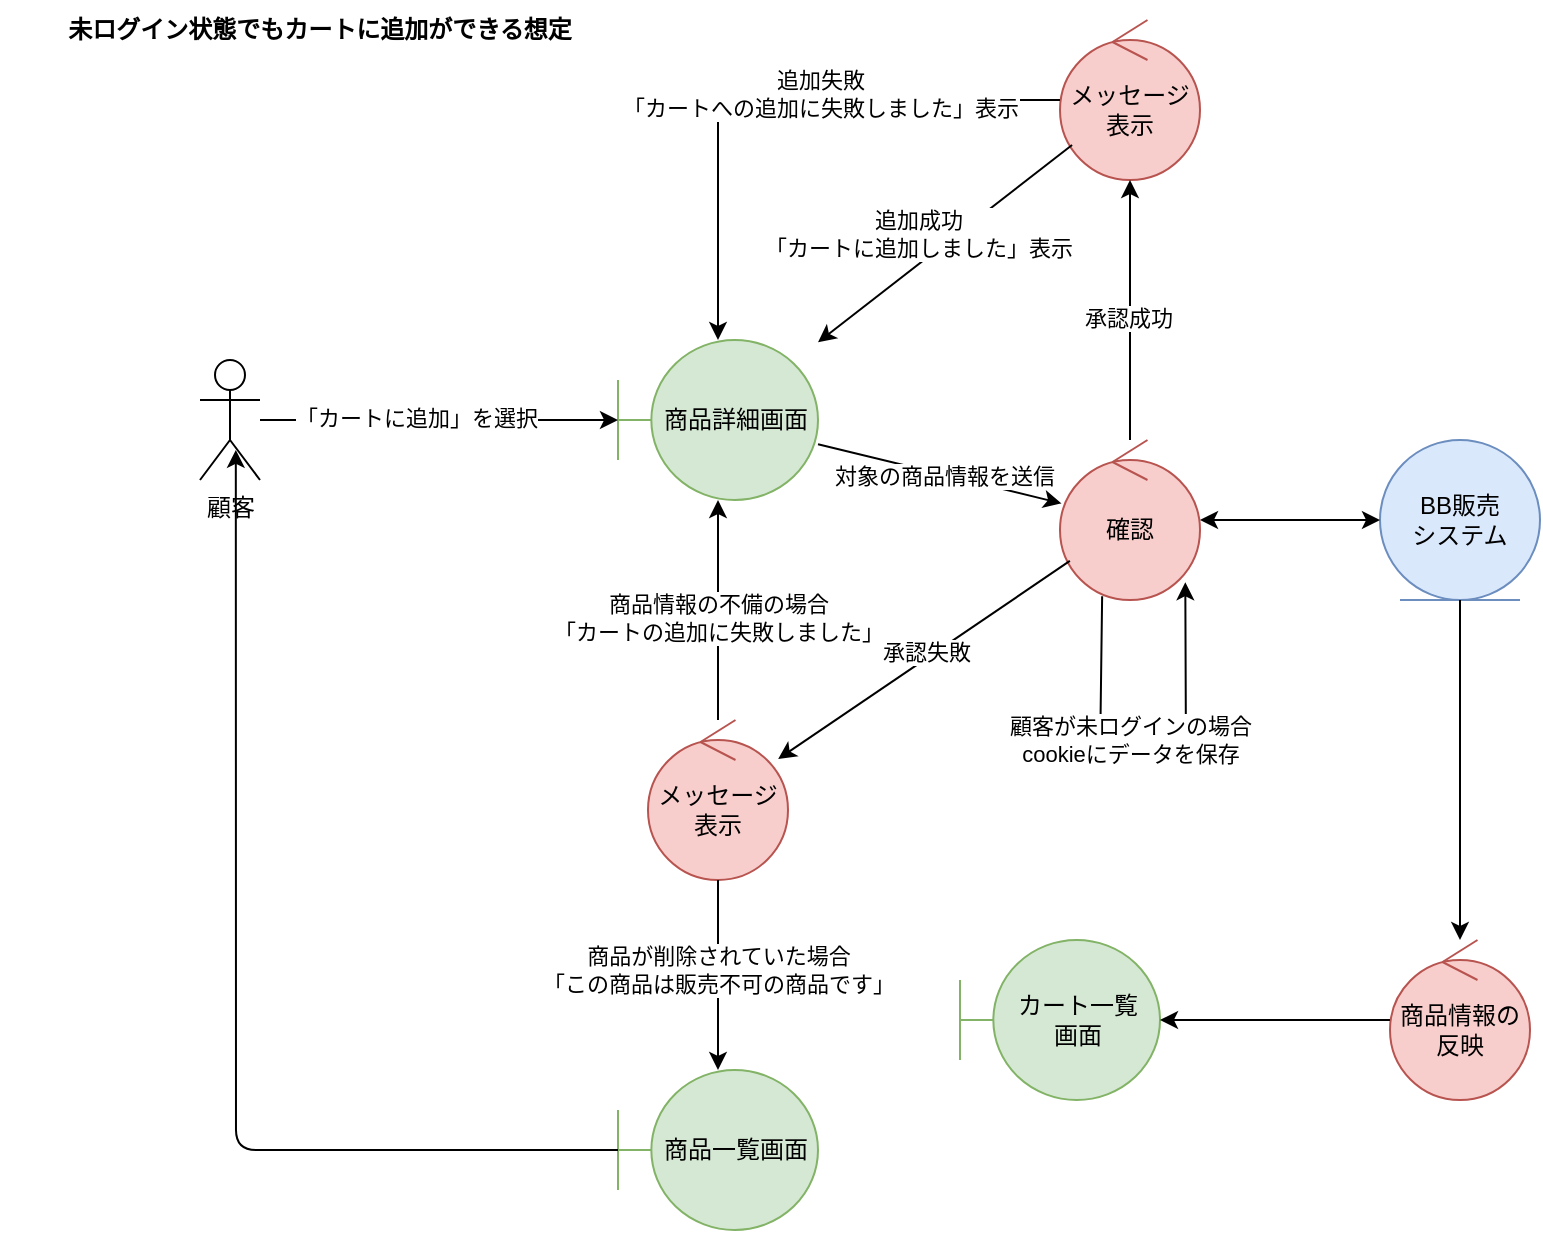 <mxfile>
    <diagram id="sZ1b5ORBy8N2IJUaAmFC" name="ページ1">
        <mxGraphModel dx="1212" dy="698" grid="1" gridSize="10" guides="1" tooltips="1" connect="1" arrows="1" fold="1" page="1" pageScale="1" pageWidth="827" pageHeight="1169" math="0" shadow="0">
            <root>
                <mxCell id="0"/>
                <mxCell id="1" parent="0"/>
                <mxCell id="2" value="顧客" style="shape=umlActor;verticalLabelPosition=bottom;verticalAlign=top;html=1;outlineConnect=0;" parent="1" vertex="1">
                    <mxGeometry x="120" y="190" width="30" height="60" as="geometry"/>
                </mxCell>
                <mxCell id="3" value="商品詳細画面" style="shape=umlBoundary;whiteSpace=wrap;html=1;fillColor=#d5e8d4;strokeColor=#82b366;" parent="1" vertex="1">
                    <mxGeometry x="329" y="180" width="100" height="80" as="geometry"/>
                </mxCell>
                <mxCell id="4" value="" style="endArrow=classic;html=1;" parent="1" source="2" target="3" edge="1">
                    <mxGeometry width="50" height="50" relative="1" as="geometry">
                        <mxPoint x="290" y="210" as="sourcePoint"/>
                        <mxPoint x="340" y="160" as="targetPoint"/>
                    </mxGeometry>
                </mxCell>
                <mxCell id="5" value="「カートに追加」を選択" style="edgeLabel;html=1;align=center;verticalAlign=middle;resizable=0;points=[];" parent="4" vertex="1" connectable="0">
                    <mxGeometry x="-0.135" y="1" relative="1" as="geometry">
                        <mxPoint as="offset"/>
                    </mxGeometry>
                </mxCell>
                <mxCell id="6" value="未ログイン状態でもカートに追加ができる想定" style="text;html=1;align=center;verticalAlign=middle;whiteSpace=wrap;rounded=0;fontStyle=1" parent="1" vertex="1">
                    <mxGeometry x="20" y="10" width="320" height="30" as="geometry"/>
                </mxCell>
                <mxCell id="8" value="" style="endArrow=classic;html=1;" parent="1" source="3" target="9" edge="1">
                    <mxGeometry width="50" height="50" relative="1" as="geometry">
                        <mxPoint x="570" y="290" as="sourcePoint"/>
                        <mxPoint x="551.539" y="209.011" as="targetPoint"/>
                    </mxGeometry>
                </mxCell>
                <mxCell id="10" value="対象の商品情報を送信" style="edgeLabel;html=1;align=center;verticalAlign=middle;resizable=0;points=[];" parent="8" vertex="1" connectable="0">
                    <mxGeometry x="0.028" relative="1" as="geometry">
                        <mxPoint as="offset"/>
                    </mxGeometry>
                </mxCell>
                <mxCell id="9" value="確認" style="ellipse;shape=umlControl;whiteSpace=wrap;html=1;fillColor=#f8cecc;strokeColor=#b85450;" parent="1" vertex="1">
                    <mxGeometry x="550" y="230" width="70" height="80" as="geometry"/>
                </mxCell>
                <mxCell id="11" value="BB販売&lt;div&gt;システム&lt;/div&gt;" style="ellipse;shape=umlEntity;whiteSpace=wrap;html=1;fillColor=#dae8fc;strokeColor=#6c8ebf;" parent="1" vertex="1">
                    <mxGeometry x="710" y="230" width="80" height="80" as="geometry"/>
                </mxCell>
                <mxCell id="13" value="" style="endArrow=classic;startArrow=classic;html=1;" parent="1" source="11" target="9" edge="1">
                    <mxGeometry width="50" height="50" relative="1" as="geometry">
                        <mxPoint x="630" y="410" as="sourcePoint"/>
                        <mxPoint x="680" y="360" as="targetPoint"/>
                    </mxGeometry>
                </mxCell>
                <mxCell id="14" value="メッセージ表示" style="ellipse;shape=umlControl;whiteSpace=wrap;html=1;fillColor=#f8cecc;strokeColor=#b85450;" parent="1" vertex="1">
                    <mxGeometry x="550" y="20" width="70" height="80" as="geometry"/>
                </mxCell>
                <mxCell id="15" value="" style="endArrow=classic;html=1;" parent="1" source="9" target="14" edge="1">
                    <mxGeometry width="50" height="50" relative="1" as="geometry">
                        <mxPoint x="490" y="400" as="sourcePoint"/>
                        <mxPoint x="540" y="350" as="targetPoint"/>
                    </mxGeometry>
                </mxCell>
                <mxCell id="18" value="承認成功" style="edgeLabel;html=1;align=center;verticalAlign=middle;resizable=0;points=[];" parent="15" vertex="1" connectable="0">
                    <mxGeometry x="-0.047" relative="1" as="geometry">
                        <mxPoint x="-1" y="1" as="offset"/>
                    </mxGeometry>
                </mxCell>
                <mxCell id="16" value="" style="endArrow=classic;html=1;" parent="1" source="14" target="3" edge="1">
                    <mxGeometry width="50" height="50" relative="1" as="geometry">
                        <mxPoint x="480" y="410" as="sourcePoint"/>
                        <mxPoint x="530" y="360" as="targetPoint"/>
                    </mxGeometry>
                </mxCell>
                <mxCell id="17" value="&lt;div&gt;追加成功&lt;/div&gt;「カートに追加しました」表示" style="edgeLabel;html=1;align=center;verticalAlign=middle;resizable=0;points=[];" parent="16" vertex="1" connectable="0">
                    <mxGeometry x="-0.131" y="2" relative="1" as="geometry">
                        <mxPoint x="-23" as="offset"/>
                    </mxGeometry>
                </mxCell>
                <mxCell id="24" value="商品情報の反映" style="ellipse;shape=umlControl;whiteSpace=wrap;html=1;fillColor=#f8cecc;strokeColor=#b85450;" parent="1" vertex="1">
                    <mxGeometry x="715" y="480" width="70" height="80" as="geometry"/>
                </mxCell>
                <mxCell id="26" value="" style="endArrow=classic;html=1;" parent="1" source="11" target="24" edge="1">
                    <mxGeometry width="50" height="50" relative="1" as="geometry">
                        <mxPoint x="540" y="490" as="sourcePoint"/>
                        <mxPoint x="590" y="440" as="targetPoint"/>
                    </mxGeometry>
                </mxCell>
                <mxCell id="27" value="カート一覧&lt;div&gt;画面&lt;/div&gt;" style="shape=umlBoundary;whiteSpace=wrap;html=1;fillColor=#d5e8d4;strokeColor=#82b366;" parent="1" vertex="1">
                    <mxGeometry x="500" y="480" width="100" height="80" as="geometry"/>
                </mxCell>
                <mxCell id="28" value="" style="endArrow=classic;html=1;" parent="1" source="24" target="27" edge="1">
                    <mxGeometry width="50" height="50" relative="1" as="geometry">
                        <mxPoint x="700" y="560" as="sourcePoint"/>
                        <mxPoint x="750" y="510" as="targetPoint"/>
                    </mxGeometry>
                </mxCell>
                <mxCell id="29" value="メッセージ表示" style="ellipse;shape=umlControl;whiteSpace=wrap;html=1;fillColor=#f8cecc;strokeColor=#b85450;" parent="1" vertex="1">
                    <mxGeometry x="344" y="370" width="70" height="80" as="geometry"/>
                </mxCell>
                <mxCell id="30" value="" style="endArrow=classic;html=1;" parent="1" source="9" target="29" edge="1">
                    <mxGeometry width="50" height="50" relative="1" as="geometry">
                        <mxPoint x="490" y="340" as="sourcePoint"/>
                        <mxPoint x="540" y="290" as="targetPoint"/>
                    </mxGeometry>
                </mxCell>
                <mxCell id="31" value="承認失敗" style="edgeLabel;html=1;align=center;verticalAlign=middle;resizable=0;points=[];" parent="30" vertex="1" connectable="0">
                    <mxGeometry x="-0.137" y="-2" relative="1" as="geometry">
                        <mxPoint x="-8" y="4" as="offset"/>
                    </mxGeometry>
                </mxCell>
                <mxCell id="32" value="" style="endArrow=classic;html=1;" parent="1" source="29" target="3" edge="1">
                    <mxGeometry width="50" height="50" relative="1" as="geometry">
                        <mxPoint x="490" y="340" as="sourcePoint"/>
                        <mxPoint x="540" y="290" as="targetPoint"/>
                    </mxGeometry>
                </mxCell>
                <mxCell id="33" value="&lt;div&gt;商品情報の不備の場合&lt;/div&gt;「カートの追加に失敗しました」" style="edgeLabel;html=1;align=center;verticalAlign=middle;resizable=0;points=[];" parent="32" vertex="1" connectable="0">
                    <mxGeometry x="-0.062" relative="1" as="geometry">
                        <mxPoint as="offset"/>
                    </mxGeometry>
                </mxCell>
                <mxCell id="35" value="商品一覧画面" style="shape=umlBoundary;whiteSpace=wrap;html=1;fillColor=#d5e8d4;strokeColor=#82b366;" parent="1" vertex="1">
                    <mxGeometry x="329" y="545" width="100" height="80" as="geometry"/>
                </mxCell>
                <mxCell id="41" value="" style="endArrow=classic;html=1;" parent="1" source="29" target="35" edge="1">
                    <mxGeometry width="50" height="50" relative="1" as="geometry">
                        <mxPoint x="310" y="340" as="sourcePoint"/>
                        <mxPoint x="360" y="290" as="targetPoint"/>
                    </mxGeometry>
                </mxCell>
                <mxCell id="42" value="商品が削除されていた場合&lt;div&gt;「この商品は販売不可の商品です」&lt;/div&gt;" style="edgeLabel;html=1;align=center;verticalAlign=middle;resizable=0;points=[];" parent="41" vertex="1" connectable="0">
                    <mxGeometry x="-0.348" y="1" relative="1" as="geometry">
                        <mxPoint x="-1" y="14" as="offset"/>
                    </mxGeometry>
                </mxCell>
                <mxCell id="43" value="" style="endArrow=classic;html=1;entryX=0.597;entryY=0.749;entryDx=0;entryDy=0;entryPerimeter=0;" parent="1" source="35" target="2" edge="1">
                    <mxGeometry width="50" height="50" relative="1" as="geometry">
                        <mxPoint x="340" y="400" as="sourcePoint"/>
                        <mxPoint x="390" y="350" as="targetPoint"/>
                        <Array as="points">
                            <mxPoint x="138" y="585"/>
                        </Array>
                    </mxGeometry>
                </mxCell>
                <mxCell id="44" value="" style="endArrow=classic;html=1;" parent="1" source="14" target="3" edge="1">
                    <mxGeometry width="50" height="50" relative="1" as="geometry">
                        <mxPoint x="430" y="350" as="sourcePoint"/>
                        <mxPoint x="480" y="300" as="targetPoint"/>
                        <Array as="points">
                            <mxPoint x="379" y="60"/>
                        </Array>
                    </mxGeometry>
                </mxCell>
                <mxCell id="45" value="追加失敗&lt;div&gt;「カートへの追加に失敗しました」表示&lt;/div&gt;" style="edgeLabel;html=1;align=center;verticalAlign=middle;resizable=0;points=[];" parent="44" vertex="1" connectable="0">
                    <mxGeometry x="-0.173" y="-3" relative="1" as="geometry">
                        <mxPoint as="offset"/>
                    </mxGeometry>
                </mxCell>
                <mxCell id="47" value="" style="endArrow=classic;html=1;exitX=0.301;exitY=0.977;exitDx=0;exitDy=0;exitPerimeter=0;entryX=0.895;entryY=0.889;entryDx=0;entryDy=0;entryPerimeter=0;" parent="1" source="9" target="9" edge="1">
                    <mxGeometry width="50" height="50" relative="1" as="geometry">
                        <mxPoint x="550" y="340" as="sourcePoint"/>
                        <mxPoint x="619" y="290" as="targetPoint"/>
                        <Array as="points">
                            <mxPoint x="570" y="390"/>
                            <mxPoint x="600" y="390"/>
                            <mxPoint x="613" y="390"/>
                        </Array>
                    </mxGeometry>
                </mxCell>
                <mxCell id="48" value="&lt;div&gt;顧客が未ログインの場合&lt;/div&gt;cookieにデータを保存" style="edgeLabel;html=1;align=center;verticalAlign=middle;resizable=0;points=[];" parent="47" vertex="1" connectable="0">
                    <mxGeometry x="-0.069" y="-3" relative="1" as="geometry">
                        <mxPoint x="-3" y="-13" as="offset"/>
                    </mxGeometry>
                </mxCell>
            </root>
        </mxGraphModel>
    </diagram>
</mxfile>